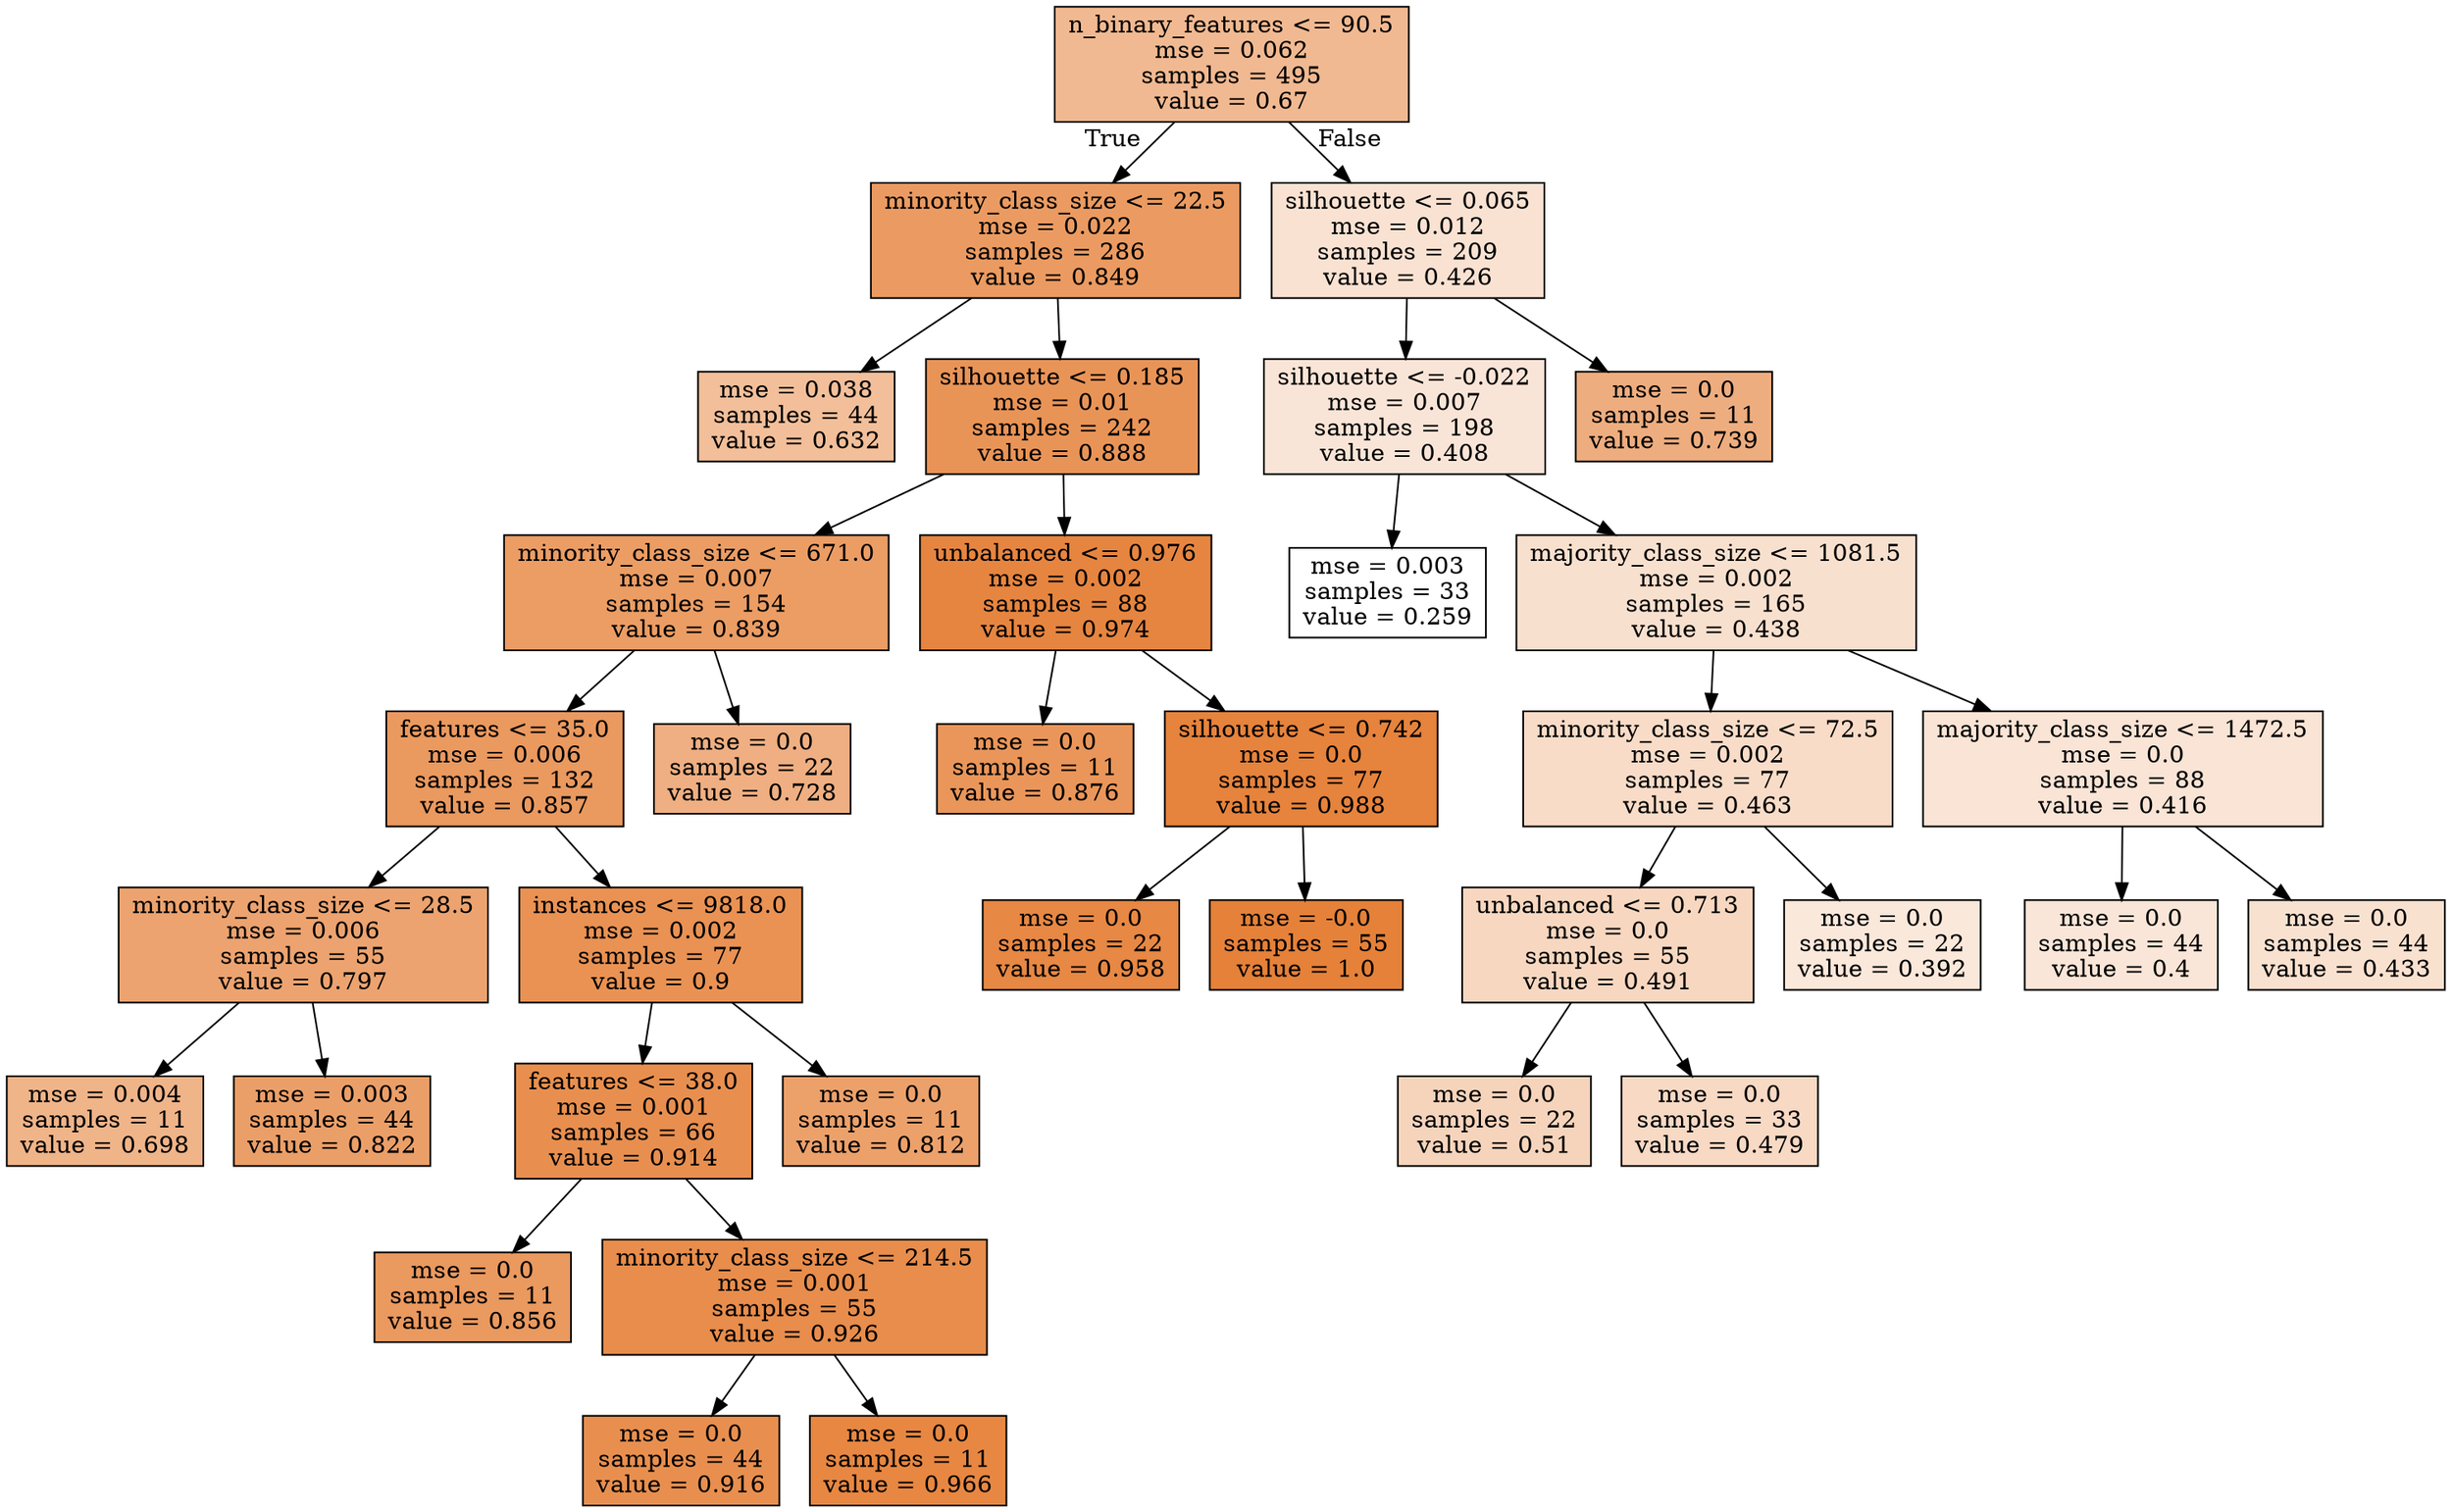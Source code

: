 digraph Tree {
node [shape=box, style="filled", color="black"] ;
0 [label="n_binary_features <= 90.5\nmse = 0.062\nsamples = 495\nvalue = 0.67", fillcolor="#e581398d"] ;
1 [label="minority_class_size <= 22.5\nmse = 0.022\nsamples = 286\nvalue = 0.849", fillcolor="#e58139cb"] ;
0 -> 1 [labeldistance=2.5, labelangle=45, headlabel="True"] ;
2 [label="mse = 0.038\nsamples = 44\nvalue = 0.632", fillcolor="#e5813981"] ;
1 -> 2 ;
3 [label="silhouette <= 0.185\nmse = 0.01\nsamples = 242\nvalue = 0.888", fillcolor="#e58139d8"] ;
1 -> 3 ;
4 [label="minority_class_size <= 671.0\nmse = 0.007\nsamples = 154\nvalue = 0.839", fillcolor="#e58139c7"] ;
3 -> 4 ;
5 [label="features <= 35.0\nmse = 0.006\nsamples = 132\nvalue = 0.857", fillcolor="#e58139ce"] ;
4 -> 5 ;
6 [label="minority_class_size <= 28.5\nmse = 0.006\nsamples = 55\nvalue = 0.797", fillcolor="#e58139b9"] ;
5 -> 6 ;
7 [label="mse = 0.004\nsamples = 11\nvalue = 0.698", fillcolor="#e5813997"] ;
6 -> 7 ;
8 [label="mse = 0.003\nsamples = 44\nvalue = 0.822", fillcolor="#e58139c2"] ;
6 -> 8 ;
9 [label="instances <= 9818.0\nmse = 0.002\nsamples = 77\nvalue = 0.9", fillcolor="#e58139dd"] ;
5 -> 9 ;
10 [label="features <= 38.0\nmse = 0.001\nsamples = 66\nvalue = 0.914", fillcolor="#e58139e2"] ;
9 -> 10 ;
11 [label="mse = 0.0\nsamples = 11\nvalue = 0.856", fillcolor="#e58139ce"] ;
10 -> 11 ;
12 [label="minority_class_size <= 214.5\nmse = 0.001\nsamples = 55\nvalue = 0.926", fillcolor="#e58139e6"] ;
10 -> 12 ;
13 [label="mse = 0.0\nsamples = 44\nvalue = 0.916", fillcolor="#e58139e2"] ;
12 -> 13 ;
14 [label="mse = 0.0\nsamples = 11\nvalue = 0.966", fillcolor="#e58139f3"] ;
12 -> 14 ;
15 [label="mse = 0.0\nsamples = 11\nvalue = 0.812", fillcolor="#e58139be"] ;
9 -> 15 ;
16 [label="mse = 0.0\nsamples = 22\nvalue = 0.728", fillcolor="#e58139a1"] ;
4 -> 16 ;
17 [label="unbalanced <= 0.976\nmse = 0.002\nsamples = 88\nvalue = 0.974", fillcolor="#e58139f6"] ;
3 -> 17 ;
18 [label="mse = 0.0\nsamples = 11\nvalue = 0.876", fillcolor="#e58139d4"] ;
17 -> 18 ;
19 [label="silhouette <= 0.742\nmse = 0.0\nsamples = 77\nvalue = 0.988", fillcolor="#e58139fb"] ;
17 -> 19 ;
20 [label="mse = 0.0\nsamples = 22\nvalue = 0.958", fillcolor="#e58139f1"] ;
19 -> 20 ;
21 [label="mse = -0.0\nsamples = 55\nvalue = 1.0", fillcolor="#e58139ff"] ;
19 -> 21 ;
22 [label="silhouette <= 0.065\nmse = 0.012\nsamples = 209\nvalue = 0.426", fillcolor="#e5813939"] ;
0 -> 22 [labeldistance=2.5, labelangle=-45, headlabel="False"] ;
23 [label="silhouette <= -0.022\nmse = 0.007\nsamples = 198\nvalue = 0.408", fillcolor="#e5813933"] ;
22 -> 23 ;
24 [label="mse = 0.003\nsamples = 33\nvalue = 0.259", fillcolor="#e5813900"] ;
23 -> 24 ;
25 [label="majority_class_size <= 1081.5\nmse = 0.002\nsamples = 165\nvalue = 0.438", fillcolor="#e581393e"] ;
23 -> 25 ;
26 [label="minority_class_size <= 72.5\nmse = 0.002\nsamples = 77\nvalue = 0.463", fillcolor="#e5813946"] ;
25 -> 26 ;
27 [label="unbalanced <= 0.713\nmse = 0.0\nsamples = 55\nvalue = 0.491", fillcolor="#e5813950"] ;
26 -> 27 ;
28 [label="mse = 0.0\nsamples = 22\nvalue = 0.51", fillcolor="#e5813956"] ;
27 -> 28 ;
29 [label="mse = 0.0\nsamples = 33\nvalue = 0.479", fillcolor="#e581394c"] ;
27 -> 29 ;
30 [label="mse = 0.0\nsamples = 22\nvalue = 0.392", fillcolor="#e581392e"] ;
26 -> 30 ;
31 [label="majority_class_size <= 1472.5\nmse = 0.0\nsamples = 88\nvalue = 0.416", fillcolor="#e5813936"] ;
25 -> 31 ;
32 [label="mse = 0.0\nsamples = 44\nvalue = 0.4", fillcolor="#e5813931"] ;
31 -> 32 ;
33 [label="mse = 0.0\nsamples = 44\nvalue = 0.433", fillcolor="#e581393c"] ;
31 -> 33 ;
34 [label="mse = 0.0\nsamples = 11\nvalue = 0.739", fillcolor="#e58139a5"] ;
22 -> 34 ;
}